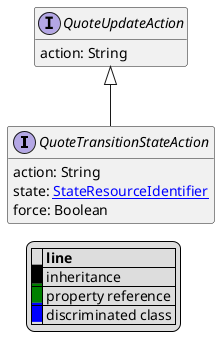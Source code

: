 @startuml

hide empty fields
hide empty methods
legend
|= |= line |
|<back:black>   </back>| inheritance |
|<back:green>   </back>| property reference |
|<back:blue>   </back>| discriminated class |
endlegend
interface QuoteTransitionStateAction [[QuoteTransitionStateAction.svg]] extends QuoteUpdateAction {
    action: String
    state: [[StateResourceIdentifier.svg StateResourceIdentifier]]
    force: Boolean
}
interface QuoteUpdateAction [[QuoteUpdateAction.svg]]  {
    action: String
}





@enduml
